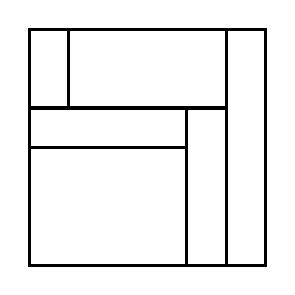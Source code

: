 \begin{tikzpicture}[very thick, scale=.5]
    \draw (0,4) rectangle (1,6);
    \draw (1,4) rectangle (5,6);
    \draw (0,3) rectangle (4,4);
    \draw (0,0) rectangle (4,3);
    \draw (4,0) rectangle (5,4);
    \draw (5,0) rectangle (6,6);
\end{tikzpicture}
